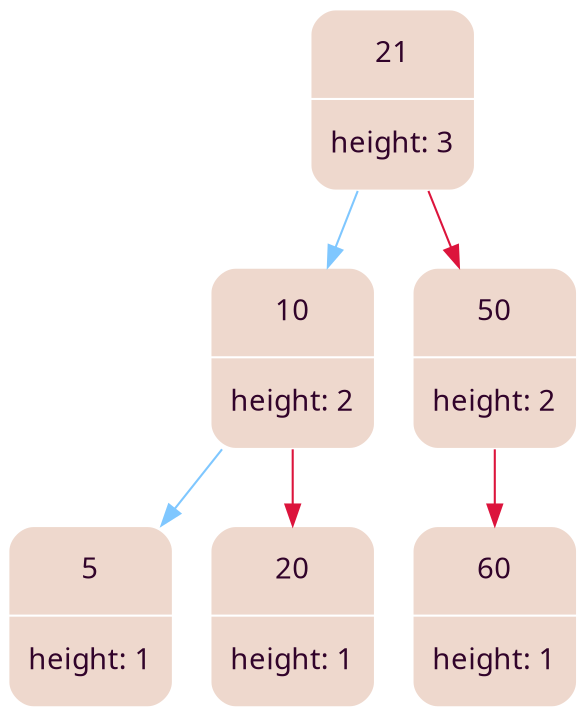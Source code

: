 digraph   
{
rankdir = ""
splines = "true"

node0x6030000000d0 [shape      = "Mrecord", width = 1.1, height = 1.21,  fillcolor   = "#eed8cd", style = "filled", fontcolor= " #31032A", fontname = "Calibri", color = "white", label = "{21| height: 3}"]
node0x6030000000d0 -> node0x603000000040 [color = "#7FC7FF", style = "", constraint = true, fillcolor = "#7FC7FF",   fontcolor = "", fontname = "Calibri", label = ""];
node0x603000000040 [shape      = "Mrecord", width = 1.1, height = 1.21,  fillcolor   = "#eed8cd", style = "filled", fontcolor= " #31032A", fontname = "Calibri", color = "white", label = "{10| height: 2}"]
node0x603000000040 -> node0x603000000070 [color = "#7FC7FF", style = "", constraint = true, fillcolor = "#7FC7FF",   fontcolor = "", fontname = "Calibri", label = ""];
node0x603000000070 [shape      = "Mrecord", width = 1.1, height = 1.21,  fillcolor   = "#eed8cd", style = "filled", fontcolor= " #31032A", fontname = "Calibri", color = "white", label = "{5| height: 1}"]
node0x603000000040 -> node0x6030000000a0 [color = "#DC143C", style = "", constraint = true, fillcolor = "#DC143C",   fontcolor = "", fontname = "Calibri", label = ""];
node0x6030000000a0 [shape      = "Mrecord", width = 1.1, height = 1.21,  fillcolor   = "#eed8cd", style = "filled", fontcolor= " #31032A", fontname = "Calibri", color = "white", label = "{20| height: 1}"]
node0x6030000000d0 -> node0x603000000100 [color = "#DC143C", style = "", constraint = true, fillcolor = "#DC143C",   fontcolor = "", fontname = "Calibri", label = ""];
node0x603000000100 [shape      = "Mrecord", width = 1.1, height = 1.21,  fillcolor   = "#eed8cd", style = "filled", fontcolor= " #31032A", fontname = "Calibri", color = "white", label = "{50| height: 2}"]
node0x603000000100 -> node0x603000000130 [color = "#DC143C", style = "", constraint = true, fillcolor = "#DC143C",   fontcolor = "", fontname = "Calibri", label = ""];
node0x603000000130 [shape      = "Mrecord", width = 1.1, height = 1.21,  fillcolor   = "#eed8cd", style = "filled", fontcolor= " #31032A", fontname = "Calibri", color = "white", label = "{60| height: 1}"]
}
